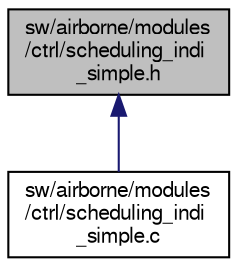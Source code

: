 digraph "sw/airborne/modules/ctrl/scheduling_indi_simple.h"
{
  edge [fontname="FreeSans",fontsize="10",labelfontname="FreeSans",labelfontsize="10"];
  node [fontname="FreeSans",fontsize="10",shape=record];
  Node1 [label="sw/airborne/modules\l/ctrl/scheduling_indi\l_simple.h",height=0.2,width=0.4,color="black", fillcolor="grey75", style="filled", fontcolor="black"];
  Node1 -> Node2 [dir="back",color="midnightblue",fontsize="10",style="solid",fontname="FreeSans"];
  Node2 [label="sw/airborne/modules\l/ctrl/scheduling_indi\l_simple.c",height=0.2,width=0.4,color="black", fillcolor="white", style="filled",URL="$scheduling__indi__simple_8c.html"];
}
